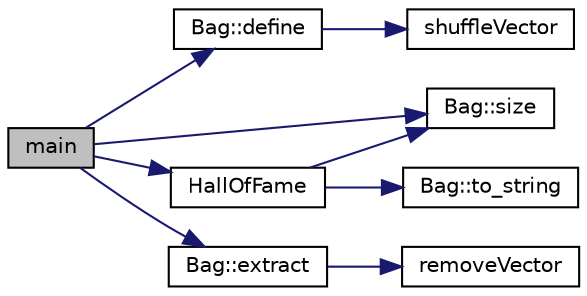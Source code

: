 digraph "main"
{
  edge [fontname="Helvetica",fontsize="10",labelfontname="Helvetica",labelfontsize="10"];
  node [fontname="Helvetica",fontsize="10",shape=record];
  rankdir="LR";
  Node3 [label="main",height=0.2,width=0.4,color="black", fillcolor="grey75", style="filled", fontcolor="black"];
  Node3 -> Node4 [color="midnightblue",fontsize="10",style="solid",fontname="Helvetica"];
  Node4 [label="Bag::define",height=0.2,width=0.4,color="black", fillcolor="white", style="filled",URL="$classBag.html#ad380d36f2628b3ffe0ca19cfe53d7c19",tooltip="Define the content of the bag of letters according to the rules of the language. See language..."];
  Node4 -> Node5 [color="midnightblue",fontsize="10",style="solid",fontname="Helvetica"];
  Node5 [label="shuffleVector",height=0.2,width=0.4,color="black", fillcolor="white", style="filled",URL="$bag_8cpp.html#a93c24c436157bf4f753bd36d1e1d2e4a",tooltip="Randomly reorders a vector of char. "];
  Node3 -> Node6 [color="midnightblue",fontsize="10",style="solid",fontname="Helvetica"];
  Node6 [label="Bag::size",height=0.2,width=0.4,color="black", fillcolor="white", style="filled",URL="$classBag.html#a32652be363a0f5d189b029ed863e5bf2",tooltip="Size of the letters set that remain in the bag. "];
  Node3 -> Node7 [color="midnightblue",fontsize="10",style="solid",fontname="Helvetica"];
  Node7 [label="Bag::extract",height=0.2,width=0.4,color="black", fillcolor="white", style="filled",URL="$classBag.html#ac75abe2b7626e50109a1add3382978af",tooltip="Extracts the first n letters remaining in the bag. If the bag contains less than the required n lette..."];
  Node7 -> Node8 [color="midnightblue",fontsize="10",style="solid",fontname="Helvetica"];
  Node8 [label="removeVector",height=0.2,width=0.4,color="black", fillcolor="white", style="filled",URL="$bag_8cpp.html#a8ccee2a743b58f469047c4b4406a71e2",tooltip="Removes a position from a vector and compacts the remaining positions, thus reducing its size..."];
  Node3 -> Node9 [color="midnightblue",fontsize="10",style="solid",fontname="Helvetica"];
  Node9 [label="HallOfFame",height=0.2,width=0.4,color="black", fillcolor="white", style="filled",URL="$main_8cpp.html#a9d58432a8bbfe62b72ad16a9b0b7c4cd",tooltip="Shows final data in a form detectable by autovalidation scripts. "];
  Node9 -> Node6 [color="midnightblue",fontsize="10",style="solid",fontname="Helvetica"];
  Node9 -> Node10 [color="midnightblue",fontsize="10",style="solid",fontname="Helvetica"];
  Node10 [label="Bag::to_string",height=0.2,width=0.4,color="black", fillcolor="white", style="filled",URL="$classBag.html#ac63bdc8c3ceed6d86db66b9d399764ab",tooltip="Returns the set of letters that remain in the bag. "];
}

